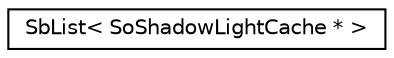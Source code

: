 digraph "Graphical Class Hierarchy"
{
 // LATEX_PDF_SIZE
  edge [fontname="Helvetica",fontsize="10",labelfontname="Helvetica",labelfontsize="10"];
  node [fontname="Helvetica",fontsize="10",shape=record];
  rankdir="LR";
  Node0 [label="SbList\< SoShadowLightCache * \>",height=0.2,width=0.4,color="black", fillcolor="white", style="filled",URL="$classSbList.html",tooltip=" "];
}
